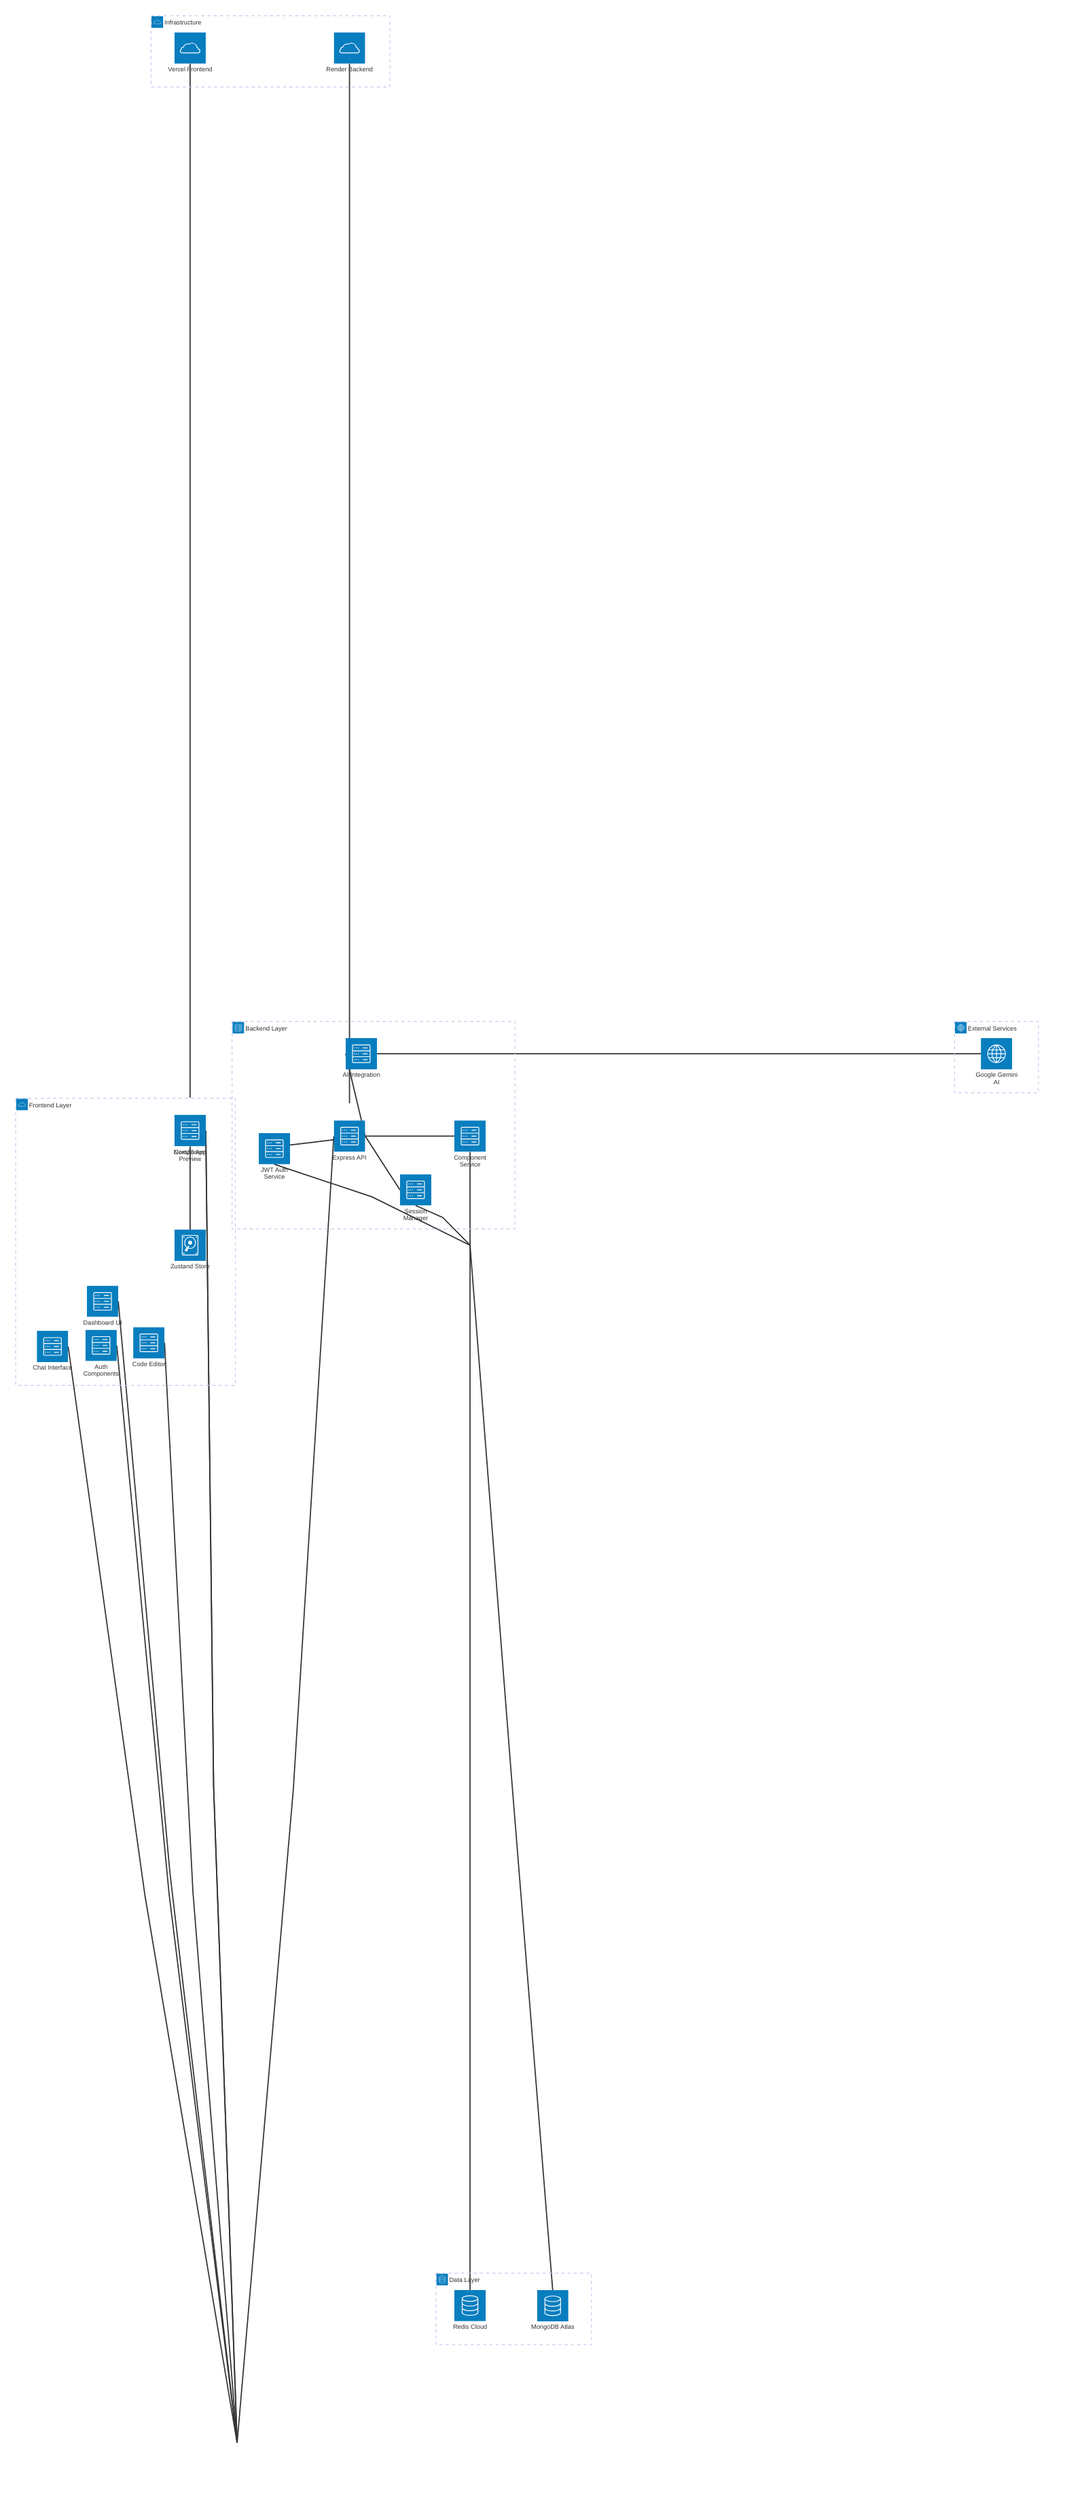﻿---
title: AI Component Generator - System Architecture
---
architecture-beta
    group frontend(cloud)[Frontend Layer]
    group backend(server)[Backend Layer]
    group database(database)[Data Layer]
    group external(internet)[External Services]
    group infrastructure(cloud)[Infrastructure]

    service nextjs(server)[NextJS App] in frontend
    service authui(server)[Auth Components] in frontend
    service dashboard(server)[Dashboard UI] in frontend
    service chatui(server)[Chat Interface] in frontend
    service editor(server)[Code Editor] in frontend
    service preview(server)[Component Preview] in frontend
    service zustand(disk)[Zustand Store] in frontend

    service express(server)[Express API] in backend
    service authservice(server)[JWT Auth Service] in backend
    service aiservice(server)[AI Integration] in backend
    service sessionservice(server)[Session Manager] in backend
    service componentservice(server)[Component Service] in backend

    service mongodb(database)[MongoDB Atlas] in database
    service redis(database)[Redis Cloud] in database

    service gemini(internet)[Google Gemini AI] in external

    service vercel(cloud)[Vercel Frontend] in infrastructure
    service render(cloud)[Render Backend] in infrastructure

    junction frontendbackend
    junction backenddata
    junction backendexternal

    nextjs:R -- L:frontendbackend
    authui:R -- L:frontendbackend
    dashboard:R -- L:frontendbackend
    chatui:R -- L:frontendbackend
    editor:R -- L:frontendbackend
    preview:R -- L:frontendbackend

    frontendbackend:R -- L:express
    express:R -- L:authservice
    express:R -- L:aiservice
    express:R -- L:sessionservice
    express:R -- L:componentservice

    authservice:B -- T:backenddata
    sessionservice:B -- T:backenddata
    componentservice:B -- T:backenddata
    backenddata:B -- T:mongodb
    backenddata:B -- T:redis

    aiservice:R -- L:backendexternal
    backendexternal:R -- L:gemini

    zustand:T -- B:nextjs
    nextjs{group}:T -- B:vercel
    express{group}:T -- B:render
